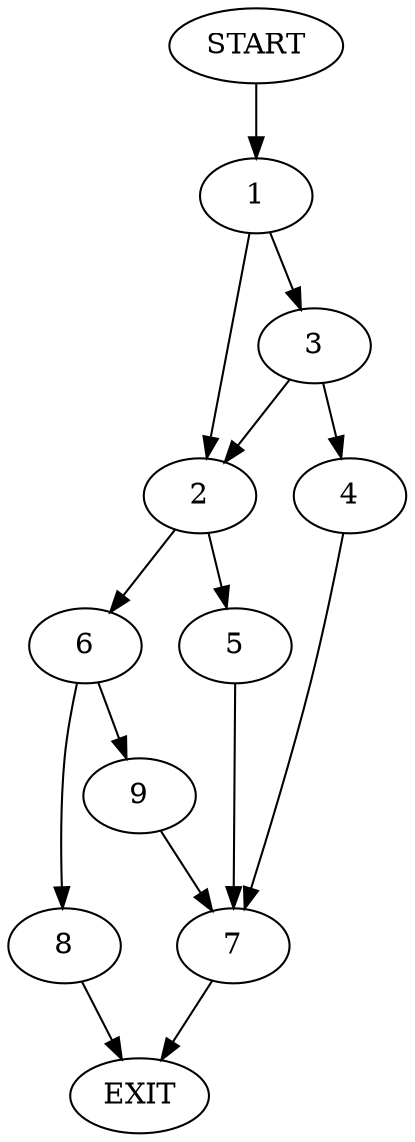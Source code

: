 digraph {
0 [label="START"]
10 [label="EXIT"]
0 -> 1
1 -> 2
1 -> 3
3 -> 4
3 -> 2
2 -> 5
2 -> 6
4 -> 7
7 -> 10
5 -> 7
6 -> 8
6 -> 9
8 -> 10
9 -> 7
}
